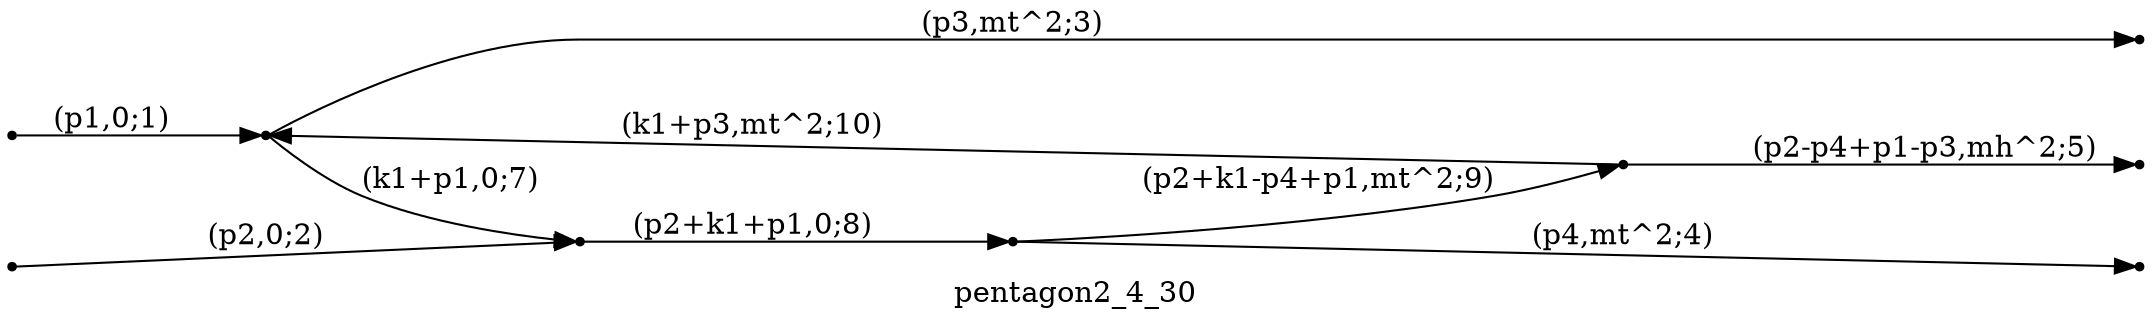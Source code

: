 digraph pentagon2_4_30 {
  label="pentagon2_4_30";
  rankdir="LR";
  subgraph edges {
    -1 -> 4 [label="(p1,0;1)"];
    -2 -> 1 [label="(p2,0;2)"];
    4 -> -3 [label="(p3,mt^2;3)"];
    2 -> -4 [label="(p4,mt^2;4)"];
    3 -> -5 [label="(p2-p4+p1-p3,mh^2;5)"];
    4 -> 1 [label="(k1+p1,0;7)"];
    1 -> 2 [label="(p2+k1+p1,0;8)"];
    2 -> 3 [label="(p2+k1-p4+p1,mt^2;9)"];
    3 -> 4 [label="(k1+p3,mt^2;10)"];
  }
  subgraph incoming { rank="source"; -1; -2; }
  subgraph outgoing { rank="sink"; -3; -4; -5; }
-5 [shape=point];
-4 [shape=point];
-3 [shape=point];
-2 [shape=point];
-1 [shape=point];
1 [shape=point];
2 [shape=point];
3 [shape=point];
4 [shape=point];
}

